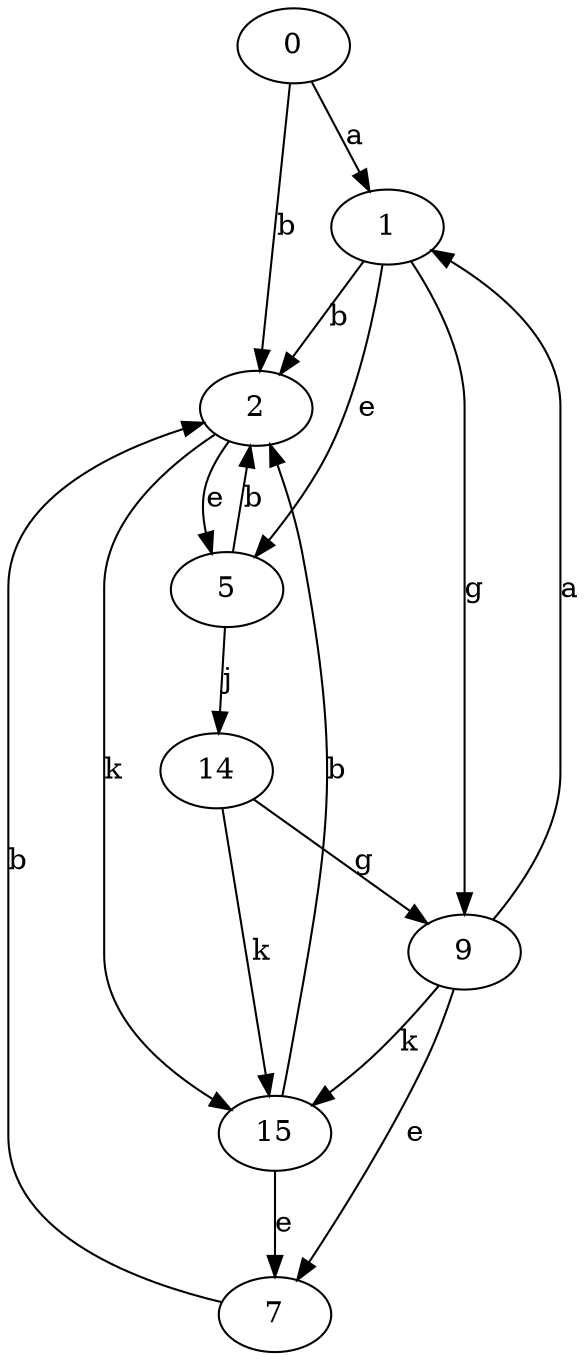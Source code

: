 strict digraph  {
0;
1;
2;
5;
7;
9;
14;
15;
0 -> 1  [label=a];
0 -> 2  [label=b];
1 -> 2  [label=b];
1 -> 5  [label=e];
1 -> 9  [label=g];
2 -> 5  [label=e];
2 -> 15  [label=k];
5 -> 2  [label=b];
5 -> 14  [label=j];
7 -> 2  [label=b];
9 -> 1  [label=a];
9 -> 7  [label=e];
9 -> 15  [label=k];
14 -> 9  [label=g];
14 -> 15  [label=k];
15 -> 2  [label=b];
15 -> 7  [label=e];
}
